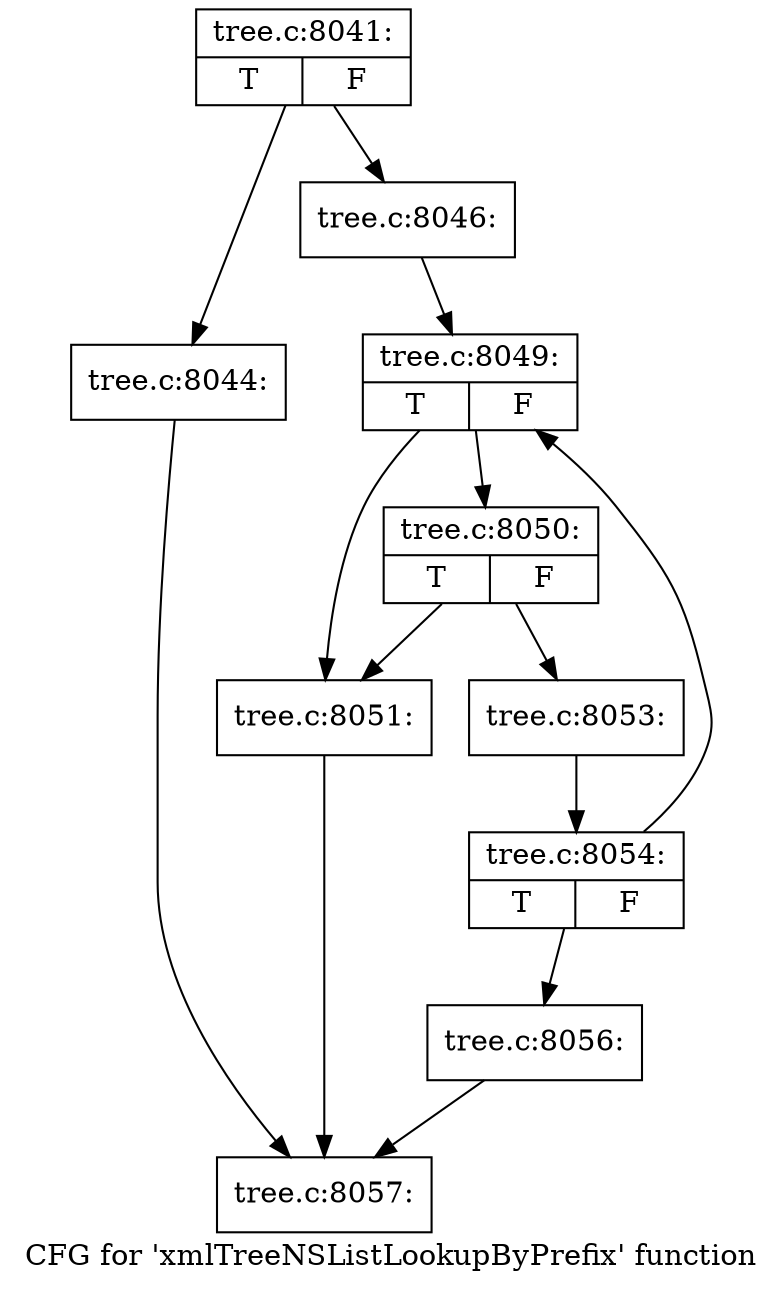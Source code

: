 digraph "CFG for 'xmlTreeNSListLookupByPrefix' function" {
	label="CFG for 'xmlTreeNSListLookupByPrefix' function";

	Node0x4896790 [shape=record,label="{tree.c:8041:|{<s0>T|<s1>F}}"];
	Node0x4896790 -> Node0x4898560;
	Node0x4896790 -> Node0x48985b0;
	Node0x4898560 [shape=record,label="{tree.c:8044:}"];
	Node0x4898560 -> Node0x4894760;
	Node0x48985b0 [shape=record,label="{tree.c:8046:}"];
	Node0x48985b0 -> Node0x489dce0;
	Node0x489dce0 [shape=record,label="{tree.c:8049:|{<s0>T|<s1>F}}"];
	Node0x489dce0 -> Node0x489e010;
	Node0x489dce0 -> Node0x489e0b0;
	Node0x489e0b0 [shape=record,label="{tree.c:8050:|{<s0>T|<s1>F}}"];
	Node0x489e0b0 -> Node0x489e010;
	Node0x489e0b0 -> Node0x489e060;
	Node0x489e010 [shape=record,label="{tree.c:8051:}"];
	Node0x489e010 -> Node0x4894760;
	Node0x489e060 [shape=record,label="{tree.c:8053:}"];
	Node0x489e060 -> Node0x489dc90;
	Node0x489dc90 [shape=record,label="{tree.c:8054:|{<s0>T|<s1>F}}"];
	Node0x489dc90 -> Node0x489dce0;
	Node0x489dc90 -> Node0x489dc40;
	Node0x489dc40 [shape=record,label="{tree.c:8056:}"];
	Node0x489dc40 -> Node0x4894760;
	Node0x4894760 [shape=record,label="{tree.c:8057:}"];
}
